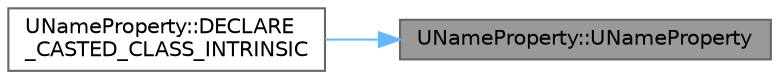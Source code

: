digraph "UNameProperty::UNameProperty"
{
 // INTERACTIVE_SVG=YES
 // LATEX_PDF_SIZE
  bgcolor="transparent";
  edge [fontname=Helvetica,fontsize=10,labelfontname=Helvetica,labelfontsize=10];
  node [fontname=Helvetica,fontsize=10,shape=box,height=0.2,width=0.4];
  rankdir="RL";
  Node1 [id="Node000001",label="UNameProperty::UNameProperty",height=0.2,width=0.4,color="gray40", fillcolor="grey60", style="filled", fontcolor="black",tooltip=" "];
  Node1 -> Node2 [id="edge1_Node000001_Node000002",dir="back",color="steelblue1",style="solid",tooltip=" "];
  Node2 [id="Node000002",label="UNameProperty::DECLARE\l_CASTED_CLASS_INTRINSIC",height=0.2,width=0.4,color="grey40", fillcolor="white", style="filled",URL="$dc/ded/classUNameProperty.html#a3b733c44ad61c60a963ba597e96ade5f",tooltip=" "];
}
